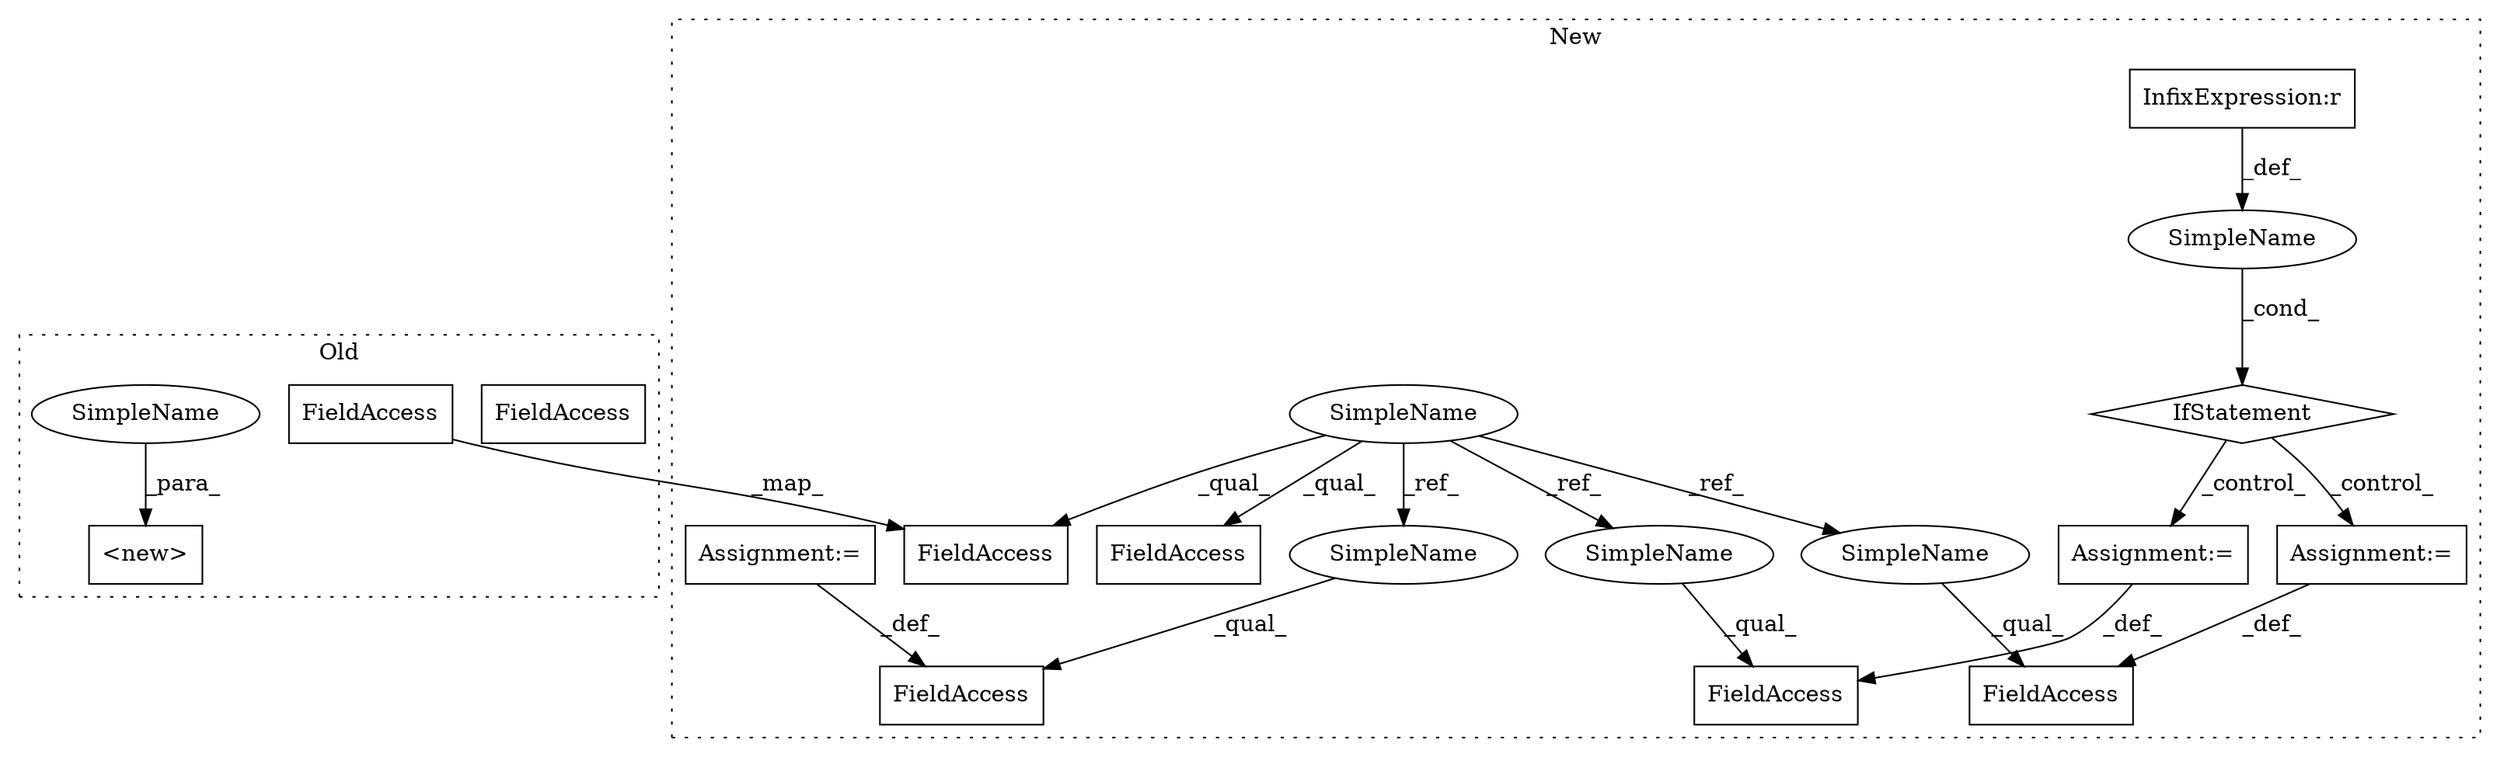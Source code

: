 digraph G {
subgraph cluster0 {
1 [label="<new>" a="46" s="3452,3470" l="6,2" shape="box"];
11 [label="FieldAccess" a="22" s="3120" l="12" shape="box"];
15 [label="FieldAccess" a="22" s="3282" l="13" shape="box"];
19 [label="SimpleName" a="42" s="3466" l="4" shape="ellipse"];
label = "Old";
style="dotted";
}
subgraph cluster1 {
2 [label="IfStatement" a="25" s="15388,15415" l="4,2" shape="diamond"];
3 [label="Assignment:=" a="7" s="15509" l="1" shape="box"];
4 [label="SimpleName" a="42" s="" l="" shape="ellipse"];
5 [label="InfixExpression:r" a="27" s="15407" l="4" shape="box"];
6 [label="FieldAccess" a="22" s="15488" l="21" shape="box"];
7 [label="Assignment:=" a="7" s="15446" l="1" shape="box"];
8 [label="FieldAccess" a="22" s="15425" l="21" shape="box"];
9 [label="SimpleName" a="42" s="15119" l="4" shape="ellipse"];
10 [label="FieldAccess" a="22" s="15602" l="13" shape="box"];
12 [label="Assignment:=" a="7" s="15615" l="1" shape="box"];
13 [label="FieldAccess" a="22" s="15279" l="13" shape="box"];
14 [label="FieldAccess" a="22" s="15319" l="13" shape="box"];
16 [label="SimpleName" a="42" s="15488" l="4" shape="ellipse"];
17 [label="SimpleName" a="42" s="15602" l="4" shape="ellipse"];
18 [label="SimpleName" a="42" s="15425" l="4" shape="ellipse"];
label = "New";
style="dotted";
}
2 -> 3 [label="_control_"];
2 -> 7 [label="_control_"];
3 -> 6 [label="_def_"];
4 -> 2 [label="_cond_"];
5 -> 4 [label="_def_"];
7 -> 8 [label="_def_"];
9 -> 16 [label="_ref_"];
9 -> 13 [label="_qual_"];
9 -> 17 [label="_ref_"];
9 -> 18 [label="_ref_"];
9 -> 14 [label="_qual_"];
12 -> 10 [label="_def_"];
15 -> 14 [label="_map_"];
16 -> 6 [label="_qual_"];
17 -> 10 [label="_qual_"];
18 -> 8 [label="_qual_"];
19 -> 1 [label="_para_"];
}